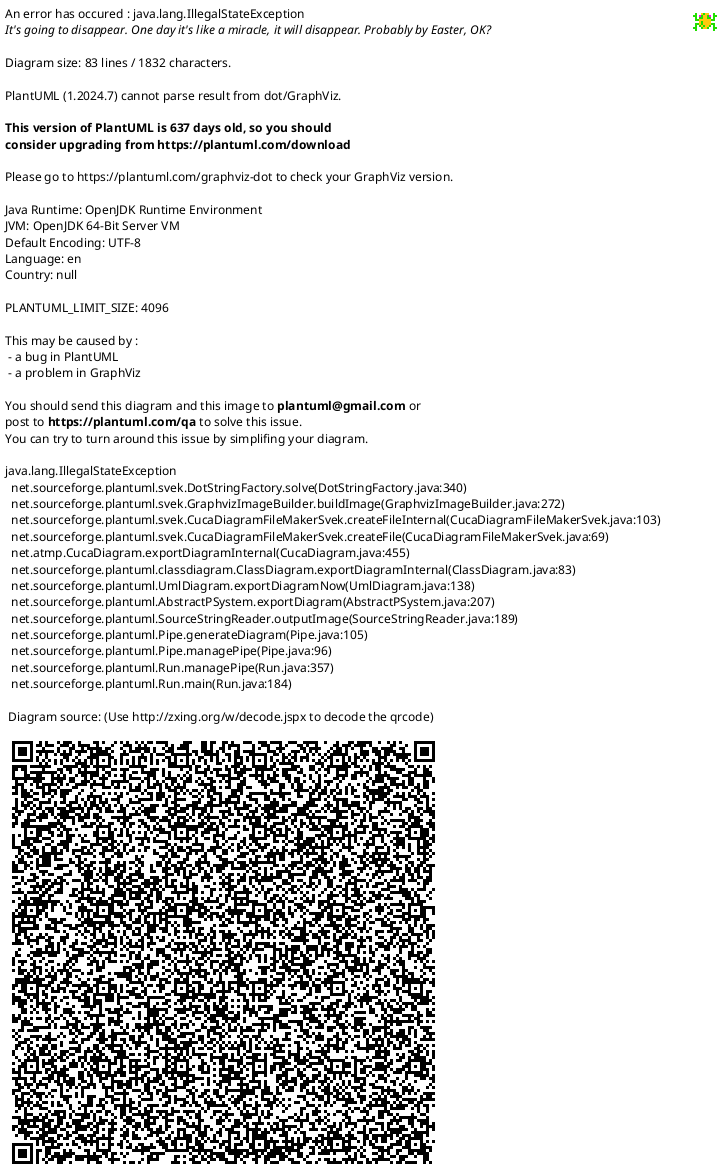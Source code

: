 @startuml Modelo de domínio
' hide the spot


' avoid problems with angled crows feet
skinparam linetype ortho

package Product{
  entity "<<root>>\nProduct"
}

package User{
  entity "<<root>>\nCustomer"
  entity User
  enum WarehouseEmployee
  enum SalesClerk
  enum SalesManager
  enum Administrator
}

package Questionnaire{
  entity "<<root>>\nQuestionnaire"
  entity Section
  entity Question
}

package Warehouse{
  entity "<<root>>\nWarehouse"
  entity Aisle
  entity Row
  entity Shelf
}

package AGV{
    entity "<<root>>\nAGV"
    entity AGVDock
}

package Category{
    entity "<<root>>\nCategory"
}


package Status{
    entity "<<root>>\nStatus"
}

package Order{
  entity "<<root>>\nOrder"
  entity ShoppingCart_Line
  entity Order_Line
  entity ShoppingCart
}



"<<root>>\nCustomer" -left--|> User
WarehouseEmployee --|> User
SalesClerk --|> User
SalesManager --|> User
Administrator --|> User
"<<root>>\nCustomer" "1..*" --> "1..*" "<<root>>\nProduct": views
"<<root>>\nProduct" "*" --> "1"  "<<root>>\nCategory" : belongs to
"<<root>>\nOrder" "1" ..> "1" ShoppingCart : corresponds
ShoppingCart "1" --> "1..*" ShoppingCart_Line : contains
"<<root>>\nOrder" "1..*" --> "1" "<<root>>\nStatus" : has
"<<root>>\nWarehouse" "1" --> "0..*" "<<root>>\nProduct" : stores
"<<root>>\nQuestionnaire" "1" --> "1..*" Question : contains
"<<root>>\nQuestionnaire" "1" --> "1..*" Section : has
Section "1" --> "1..*" Question : contains
"<<root>>\nWarehouse" "1" --> "1*.." "<<root>>\nAGV" : contains
"<<root>>\nCustomer" "1..*" --> "1..*" "<<root>>\nQuestionnaire" : answers
"<<root>>\nWarehouse" "1" --> "1..*" Aisle : organized by
"<<root>>\nAGV" "1" --> "1" AGVDock : has
Aisle "1" --> "1..*" Row : divided by
Row "1" --> "1..*" Shelf  : contains
"<<root>>\nOrder" "1" --> "1..*" "<<root>>\nProduct" : contains
"<<root>>\nOrder" "1" --> "1..*" Order_Line : contains






@enduml